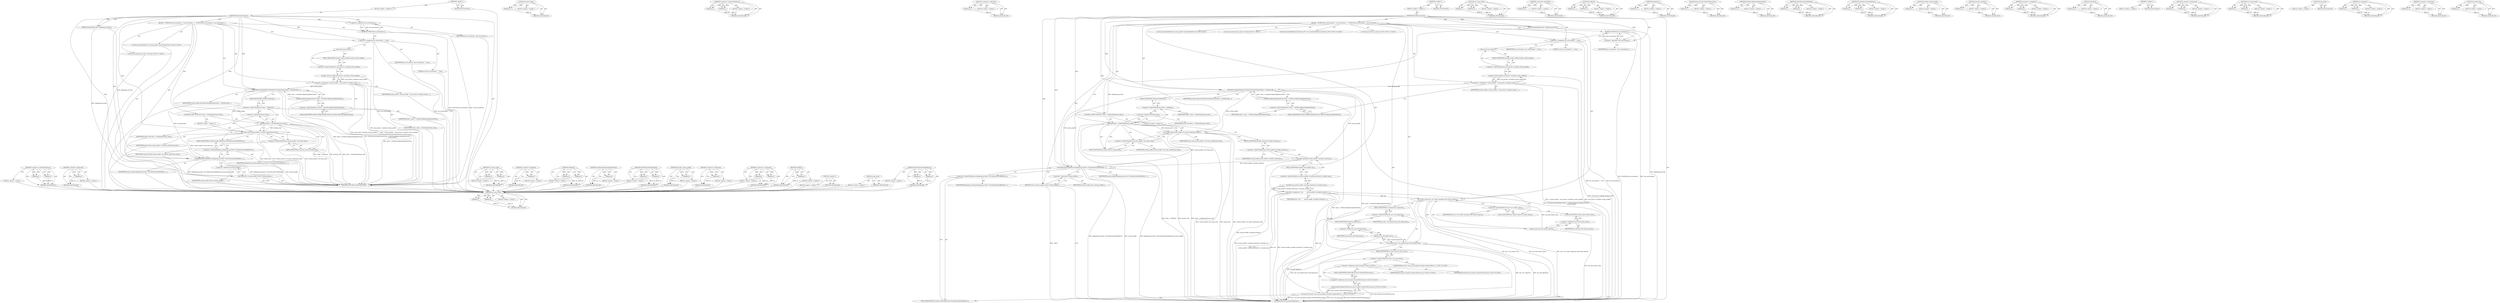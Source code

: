 digraph "ProvideSystemProfileMetrics" {
vulnerable_199 [label=<(METHOD,set_num_cores)>];
vulnerable_200 [label=<(PARAM,p1)>];
vulnerable_201 [label=<(PARAM,p2)>];
vulnerable_202 [label=<(BLOCK,&lt;empty&gt;,&lt;empty&gt;)>];
vulnerable_203 [label=<(METHOD_RETURN,ANY)>];
vulnerable_181 [label=<(METHOD,vendor_name)>];
vulnerable_182 [label=<(PARAM,p1)>];
vulnerable_183 [label=<(BLOCK,&lt;empty&gt;,&lt;empty&gt;)>];
vulnerable_184 [label=<(METHOD_RETURN,ANY)>];
vulnerable_137 [label=<(METHOD,&lt;operator&gt;.indirectFieldAccess)>];
vulnerable_138 [label=<(PARAM,p1)>];
vulnerable_139 [label=<(PARAM,p2)>];
vulnerable_140 [label=<(BLOCK,&lt;empty&gt;,&lt;empty&gt;)>];
vulnerable_141 [label=<(METHOD_RETURN,ANY)>];
vulnerable_159 [label=<(METHOD,&lt;operator&gt;.addressOf)>];
vulnerable_160 [label=<(PARAM,p1)>];
vulnerable_161 [label=<(BLOCK,&lt;empty&gt;,&lt;empty&gt;)>];
vulnerable_162 [label=<(METHOD_RETURN,ANY)>];
vulnerable_6 [label=<(METHOD,&lt;global&gt;)<SUB>1</SUB>>];
vulnerable_7 [label=<(BLOCK,&lt;empty&gt;,&lt;empty&gt;)<SUB>1</SUB>>];
vulnerable_8 [label=<(METHOD,RecordEnvironment)<SUB>1</SUB>>];
vulnerable_9 [label=<(PARAM,DelegatingProvider* delegating_provider)<SUB>2</SUB>>];
vulnerable_10 [label=<(BLOCK,{
  DCHECK(!has_environment_);
  has_environmen...,{
  DCHECK(!has_environment_);
  has_environmen...)<SUB>2</SUB>>];
vulnerable_11 [label=<(DCHECK,DCHECK(!has_environment_))<SUB>3</SUB>>];
vulnerable_12 [label=<(&lt;operator&gt;.logicalNot,!has_environment_)<SUB>3</SUB>>];
vulnerable_13 [label=<(IDENTIFIER,has_environment_,!has_environment_)<SUB>3</SUB>>];
vulnerable_14 [label=<(&lt;operator&gt;.assignment,has_environment_ = true)<SUB>4</SUB>>];
vulnerable_15 [label=<(IDENTIFIER,has_environment_,has_environment_ = true)<SUB>4</SUB>>];
vulnerable_16 [label=<(LITERAL,true,has_environment_ = true)<SUB>4</SUB>>];
vulnerable_17 [label="<(LOCAL,SystemProfileProto* system_profile: SystemProfileProto*)<SUB>6</SUB>>"];
vulnerable_18 [label=<(&lt;operator&gt;.assignment,* system_profile = uma_proto()-&gt;mutable_system_...)<SUB>6</SUB>>];
vulnerable_19 [label=<(IDENTIFIER,system_profile,* system_profile = uma_proto()-&gt;mutable_system_...)<SUB>6</SUB>>];
vulnerable_20 [label=<(mutable_system_profile,uma_proto()-&gt;mutable_system_profile())<SUB>6</SUB>>];
vulnerable_21 [label=<(&lt;operator&gt;.indirectFieldAccess,uma_proto()-&gt;mutable_system_profile)<SUB>6</SUB>>];
vulnerable_22 [label=<(uma_proto,uma_proto())<SUB>6</SUB>>];
vulnerable_23 [label=<(FIELD_IDENTIFIER,mutable_system_profile,mutable_system_profile)<SUB>6</SUB>>];
vulnerable_24 [label=<(WriteMetricsEnableDefault,WriteMetricsEnableDefault(client_-&gt;GetMetricsRe...)<SUB>8</SUB>>];
vulnerable_25 [label=<(GetMetricsReportingDefaultState,client_-&gt;GetMetricsReportingDefaultState())<SUB>8</SUB>>];
vulnerable_26 [label=<(&lt;operator&gt;.indirectFieldAccess,client_-&gt;GetMetricsReportingDefaultState)<SUB>8</SUB>>];
vulnerable_27 [label=<(IDENTIFIER,client_,client_-&gt;GetMetricsReportingDefaultState())<SUB>8</SUB>>];
vulnerable_28 [label=<(FIELD_IDENTIFIER,GetMetricsReportingDefaultState,GetMetricsReportingDefaultState)<SUB>8</SUB>>];
vulnerable_29 [label=<(IDENTIFIER,system_profile,WriteMetricsEnableDefault(client_-&gt;GetMetricsRe...)<SUB>9</SUB>>];
vulnerable_30 [label="<(LOCAL,std.string brand_code: std.string)<SUB>11</SUB>>"];
vulnerable_31 [label=<(CONTROL_STRUCTURE,IF,if (client_-&gt;GetBrand(&amp;brand_code)))<SUB>12</SUB>>];
vulnerable_32 [label=<(GetBrand,client_-&gt;GetBrand(&amp;brand_code))<SUB>12</SUB>>];
vulnerable_33 [label=<(&lt;operator&gt;.indirectFieldAccess,client_-&gt;GetBrand)<SUB>12</SUB>>];
vulnerable_34 [label=<(IDENTIFIER,client_,client_-&gt;GetBrand(&amp;brand_code))<SUB>12</SUB>>];
vulnerable_35 [label=<(FIELD_IDENTIFIER,GetBrand,GetBrand)<SUB>12</SUB>>];
vulnerable_36 [label=<(&lt;operator&gt;.addressOf,&amp;brand_code)<SUB>12</SUB>>];
vulnerable_37 [label=<(IDENTIFIER,brand_code,client_-&gt;GetBrand(&amp;brand_code))<SUB>12</SUB>>];
vulnerable_38 [label=<(BLOCK,&lt;empty&gt;,&lt;empty&gt;)<SUB>13</SUB>>];
vulnerable_39 [label=<(set_brand_code,system_profile-&gt;set_brand_code(brand_code))<SUB>13</SUB>>];
vulnerable_40 [label=<(&lt;operator&gt;.indirectFieldAccess,system_profile-&gt;set_brand_code)<SUB>13</SUB>>];
vulnerable_41 [label=<(IDENTIFIER,system_profile,system_profile-&gt;set_brand_code(brand_code))<SUB>13</SUB>>];
vulnerable_42 [label=<(FIELD_IDENTIFIER,set_brand_code,set_brand_code)<SUB>13</SUB>>];
vulnerable_43 [label=<(IDENTIFIER,brand_code,system_profile-&gt;set_brand_code(brand_code))<SUB>13</SUB>>];
vulnerable_44 [label="<(LOCAL,SystemProfileProto.Hardware.CPU* cpu: SystemProfileProto.Hardware.CPU*)<SUB>15</SUB>>"];
vulnerable_45 [label=<(&lt;operator&gt;.assignment,* cpu =
      system_profile-&gt;mutable_hardware(...)<SUB>15</SUB>>];
vulnerable_46 [label=<(IDENTIFIER,cpu,* cpu =
      system_profile-&gt;mutable_hardware(...)<SUB>15</SUB>>];
vulnerable_47 [label=<(mutable_cpu,system_profile-&gt;mutable_hardware()-&gt;mutable_cpu())<SUB>16</SUB>>];
vulnerable_48 [label=<(&lt;operator&gt;.indirectFieldAccess,system_profile-&gt;mutable_hardware()-&gt;mutable_cpu)<SUB>16</SUB>>];
vulnerable_49 [label=<(mutable_hardware,system_profile-&gt;mutable_hardware())<SUB>16</SUB>>];
vulnerable_50 [label=<(&lt;operator&gt;.indirectFieldAccess,system_profile-&gt;mutable_hardware)<SUB>16</SUB>>];
vulnerable_51 [label=<(IDENTIFIER,system_profile,system_profile-&gt;mutable_hardware())<SUB>16</SUB>>];
vulnerable_52 [label=<(FIELD_IDENTIFIER,mutable_hardware,mutable_hardware)<SUB>16</SUB>>];
vulnerable_53 [label=<(FIELD_IDENTIFIER,mutable_cpu,mutable_cpu)<SUB>16</SUB>>];
vulnerable_54 [label="<(LOCAL,base.CPU cpu_info: base.CPU)<SUB>17</SUB>>"];
vulnerable_55 [label=<(set_vendor_name,cpu-&gt;set_vendor_name(cpu_info.vendor_name()))<SUB>18</SUB>>];
vulnerable_56 [label=<(&lt;operator&gt;.indirectFieldAccess,cpu-&gt;set_vendor_name)<SUB>18</SUB>>];
vulnerable_57 [label=<(IDENTIFIER,cpu,cpu-&gt;set_vendor_name(cpu_info.vendor_name()))<SUB>18</SUB>>];
vulnerable_58 [label=<(FIELD_IDENTIFIER,set_vendor_name,set_vendor_name)<SUB>18</SUB>>];
vulnerable_59 [label=<(vendor_name,cpu_info.vendor_name())<SUB>18</SUB>>];
vulnerable_60 [label=<(&lt;operator&gt;.fieldAccess,cpu_info.vendor_name)<SUB>18</SUB>>];
vulnerable_61 [label=<(IDENTIFIER,cpu_info,cpu_info.vendor_name())<SUB>18</SUB>>];
vulnerable_62 [label=<(FIELD_IDENTIFIER,vendor_name,vendor_name)<SUB>18</SUB>>];
vulnerable_63 [label=<(set_signature,cpu-&gt;set_signature(cpu_info.signature()))<SUB>19</SUB>>];
vulnerable_64 [label=<(&lt;operator&gt;.indirectFieldAccess,cpu-&gt;set_signature)<SUB>19</SUB>>];
vulnerable_65 [label=<(IDENTIFIER,cpu,cpu-&gt;set_signature(cpu_info.signature()))<SUB>19</SUB>>];
vulnerable_66 [label=<(FIELD_IDENTIFIER,set_signature,set_signature)<SUB>19</SUB>>];
vulnerable_67 [label=<(signature,cpu_info.signature())<SUB>19</SUB>>];
vulnerable_68 [label=<(&lt;operator&gt;.fieldAccess,cpu_info.signature)<SUB>19</SUB>>];
vulnerable_69 [label=<(IDENTIFIER,cpu_info,cpu_info.signature())<SUB>19</SUB>>];
vulnerable_70 [label=<(FIELD_IDENTIFIER,signature,signature)<SUB>19</SUB>>];
vulnerable_71 [label="<(set_num_cores,cpu-&gt;set_num_cores(base::SysInfo::NumberOfProce...)<SUB>20</SUB>>"];
vulnerable_72 [label=<(&lt;operator&gt;.indirectFieldAccess,cpu-&gt;set_num_cores)<SUB>20</SUB>>];
vulnerable_73 [label="<(IDENTIFIER,cpu,cpu-&gt;set_num_cores(base::SysInfo::NumberOfProce...)<SUB>20</SUB>>"];
vulnerable_74 [label=<(FIELD_IDENTIFIER,set_num_cores,set_num_cores)<SUB>20</SUB>>];
vulnerable_75 [label="<(base.SysInfo.NumberOfProcessors,base::SysInfo::NumberOfProcessors())<SUB>20</SUB>>"];
vulnerable_76 [label="<(&lt;operator&gt;.fieldAccess,base::SysInfo::NumberOfProcessors)<SUB>20</SUB>>"];
vulnerable_77 [label="<(&lt;operator&gt;.fieldAccess,base::SysInfo)<SUB>20</SUB>>"];
vulnerable_78 [label="<(IDENTIFIER,base,base::SysInfo::NumberOfProcessors())<SUB>20</SUB>>"];
vulnerable_79 [label="<(IDENTIFIER,SysInfo,base::SysInfo::NumberOfProcessors())<SUB>20</SUB>>"];
vulnerable_80 [label=<(FIELD_IDENTIFIER,NumberOfProcessors,NumberOfProcessors)<SUB>20</SUB>>];
vulnerable_81 [label=<(ProvideSystemProfileMetrics,delegating_provider-&gt;ProvideSystemProfileMetric...)<SUB>21</SUB>>];
vulnerable_82 [label=<(&lt;operator&gt;.indirectFieldAccess,delegating_provider-&gt;ProvideSystemProfileMetrics)<SUB>21</SUB>>];
vulnerable_83 [label=<(IDENTIFIER,delegating_provider,delegating_provider-&gt;ProvideSystemProfileMetric...)<SUB>21</SUB>>];
vulnerable_84 [label=<(FIELD_IDENTIFIER,ProvideSystemProfileMetrics,ProvideSystemProfileMetrics)<SUB>21</SUB>>];
vulnerable_85 [label=<(IDENTIFIER,system_profile,delegating_provider-&gt;ProvideSystemProfileMetric...)<SUB>21</SUB>>];
vulnerable_86 [label=<(RETURN,return *system_profile;,return *system_profile;)<SUB>23</SUB>>];
vulnerable_87 [label=<(&lt;operator&gt;.indirection,*system_profile)<SUB>23</SUB>>];
vulnerable_88 [label=<(IDENTIFIER,system_profile,return *system_profile;)<SUB>23</SUB>>];
vulnerable_89 [label=<(METHOD_RETURN,SystemProfileProto)<SUB>1</SUB>>];
vulnerable_91 [label=<(METHOD_RETURN,ANY)<SUB>1</SUB>>];
vulnerable_163 [label=<(METHOD,set_brand_code)>];
vulnerable_164 [label=<(PARAM,p1)>];
vulnerable_165 [label=<(PARAM,p2)>];
vulnerable_166 [label=<(BLOCK,&lt;empty&gt;,&lt;empty&gt;)>];
vulnerable_167 [label=<(METHOD_RETURN,ANY)>];
vulnerable_124 [label=<(METHOD,&lt;operator&gt;.logicalNot)>];
vulnerable_125 [label=<(PARAM,p1)>];
vulnerable_126 [label=<(BLOCK,&lt;empty&gt;,&lt;empty&gt;)>];
vulnerable_127 [label=<(METHOD_RETURN,ANY)>];
vulnerable_154 [label=<(METHOD,GetBrand)>];
vulnerable_155 [label=<(PARAM,p1)>];
vulnerable_156 [label=<(PARAM,p2)>];
vulnerable_157 [label=<(BLOCK,&lt;empty&gt;,&lt;empty&gt;)>];
vulnerable_158 [label=<(METHOD_RETURN,ANY)>];
vulnerable_195 [label=<(METHOD,signature)>];
vulnerable_196 [label=<(PARAM,p1)>];
vulnerable_197 [label=<(BLOCK,&lt;empty&gt;,&lt;empty&gt;)>];
vulnerable_198 [label=<(METHOD_RETURN,ANY)>];
vulnerable_204 [label=<(METHOD,base.SysInfo.NumberOfProcessors)>];
vulnerable_205 [label=<(PARAM,p1)>];
vulnerable_206 [label=<(BLOCK,&lt;empty&gt;,&lt;empty&gt;)>];
vulnerable_207 [label=<(METHOD_RETURN,ANY)>];
vulnerable_150 [label=<(METHOD,GetMetricsReportingDefaultState)>];
vulnerable_151 [label=<(PARAM,p1)>];
vulnerable_152 [label=<(BLOCK,&lt;empty&gt;,&lt;empty&gt;)>];
vulnerable_153 [label=<(METHOD_RETURN,ANY)>];
vulnerable_145 [label=<(METHOD,WriteMetricsEnableDefault)>];
vulnerable_146 [label=<(PARAM,p1)>];
vulnerable_147 [label=<(PARAM,p2)>];
vulnerable_148 [label=<(BLOCK,&lt;empty&gt;,&lt;empty&gt;)>];
vulnerable_149 [label=<(METHOD_RETURN,ANY)>];
vulnerable_208 [label=<(METHOD,ProvideSystemProfileMetrics)>];
vulnerable_209 [label=<(PARAM,p1)>];
vulnerable_210 [label=<(PARAM,p2)>];
vulnerable_211 [label=<(BLOCK,&lt;empty&gt;,&lt;empty&gt;)>];
vulnerable_212 [label=<(METHOD_RETURN,ANY)>];
vulnerable_133 [label=<(METHOD,mutable_system_profile)>];
vulnerable_134 [label=<(PARAM,p1)>];
vulnerable_135 [label=<(BLOCK,&lt;empty&gt;,&lt;empty&gt;)>];
vulnerable_136 [label=<(METHOD_RETURN,ANY)>];
vulnerable_172 [label=<(METHOD,mutable_hardware)>];
vulnerable_173 [label=<(PARAM,p1)>];
vulnerable_174 [label=<(BLOCK,&lt;empty&gt;,&lt;empty&gt;)>];
vulnerable_175 [label=<(METHOD_RETURN,ANY)>];
vulnerable_128 [label=<(METHOD,&lt;operator&gt;.assignment)>];
vulnerable_129 [label=<(PARAM,p1)>];
vulnerable_130 [label=<(PARAM,p2)>];
vulnerable_131 [label=<(BLOCK,&lt;empty&gt;,&lt;empty&gt;)>];
vulnerable_132 [label=<(METHOD_RETURN,ANY)>];
vulnerable_120 [label=<(METHOD,DCHECK)>];
vulnerable_121 [label=<(PARAM,p1)>];
vulnerable_122 [label=<(BLOCK,&lt;empty&gt;,&lt;empty&gt;)>];
vulnerable_123 [label=<(METHOD_RETURN,ANY)>];
vulnerable_114 [label=<(METHOD,&lt;global&gt;)<SUB>1</SUB>>];
vulnerable_115 [label=<(BLOCK,&lt;empty&gt;,&lt;empty&gt;)>];
vulnerable_116 [label=<(METHOD_RETURN,ANY)>];
vulnerable_185 [label=<(METHOD,&lt;operator&gt;.fieldAccess)>];
vulnerable_186 [label=<(PARAM,p1)>];
vulnerable_187 [label=<(PARAM,p2)>];
vulnerable_188 [label=<(BLOCK,&lt;empty&gt;,&lt;empty&gt;)>];
vulnerable_189 [label=<(METHOD_RETURN,ANY)>];
vulnerable_176 [label=<(METHOD,set_vendor_name)>];
vulnerable_177 [label=<(PARAM,p1)>];
vulnerable_178 [label=<(PARAM,p2)>];
vulnerable_179 [label=<(BLOCK,&lt;empty&gt;,&lt;empty&gt;)>];
vulnerable_180 [label=<(METHOD_RETURN,ANY)>];
vulnerable_142 [label=<(METHOD,uma_proto)>];
vulnerable_143 [label=<(BLOCK,&lt;empty&gt;,&lt;empty&gt;)>];
vulnerable_144 [label=<(METHOD_RETURN,ANY)>];
vulnerable_190 [label=<(METHOD,set_signature)>];
vulnerable_191 [label=<(PARAM,p1)>];
vulnerable_192 [label=<(PARAM,p2)>];
vulnerable_193 [label=<(BLOCK,&lt;empty&gt;,&lt;empty&gt;)>];
vulnerable_194 [label=<(METHOD_RETURN,ANY)>];
vulnerable_213 [label=<(METHOD,&lt;operator&gt;.indirection)>];
vulnerable_214 [label=<(PARAM,p1)>];
vulnerable_215 [label=<(BLOCK,&lt;empty&gt;,&lt;empty&gt;)>];
vulnerable_216 [label=<(METHOD_RETURN,ANY)>];
vulnerable_168 [label=<(METHOD,mutable_cpu)>];
vulnerable_169 [label=<(PARAM,p1)>];
vulnerable_170 [label=<(BLOCK,&lt;empty&gt;,&lt;empty&gt;)>];
vulnerable_171 [label=<(METHOD_RETURN,ANY)>];
fixed_94 [label=<(METHOD,&lt;operator&gt;.indirectFieldAccess)>];
fixed_95 [label=<(PARAM,p1)>];
fixed_96 [label=<(PARAM,p2)>];
fixed_97 [label=<(BLOCK,&lt;empty&gt;,&lt;empty&gt;)>];
fixed_98 [label=<(METHOD_RETURN,ANY)>];
fixed_116 [label=<(METHOD,&lt;operator&gt;.addressOf)>];
fixed_117 [label=<(PARAM,p1)>];
fixed_118 [label=<(BLOCK,&lt;empty&gt;,&lt;empty&gt;)>];
fixed_119 [label=<(METHOD_RETURN,ANY)>];
fixed_6 [label=<(METHOD,&lt;global&gt;)<SUB>1</SUB>>];
fixed_7 [label=<(BLOCK,&lt;empty&gt;,&lt;empty&gt;)<SUB>1</SUB>>];
fixed_8 [label=<(METHOD,RecordEnvironment)<SUB>1</SUB>>];
fixed_9 [label=<(PARAM,DelegatingProvider* delegating_provider)<SUB>2</SUB>>];
fixed_10 [label=<(BLOCK,{
  DCHECK(!has_environment_);
  has_environmen...,{
  DCHECK(!has_environment_);
  has_environmen...)<SUB>2</SUB>>];
fixed_11 [label=<(DCHECK,DCHECK(!has_environment_))<SUB>3</SUB>>];
fixed_12 [label=<(&lt;operator&gt;.logicalNot,!has_environment_)<SUB>3</SUB>>];
fixed_13 [label=<(IDENTIFIER,has_environment_,!has_environment_)<SUB>3</SUB>>];
fixed_14 [label=<(&lt;operator&gt;.assignment,has_environment_ = true)<SUB>4</SUB>>];
fixed_15 [label=<(IDENTIFIER,has_environment_,has_environment_ = true)<SUB>4</SUB>>];
fixed_16 [label=<(LITERAL,true,has_environment_ = true)<SUB>4</SUB>>];
fixed_17 [label="<(LOCAL,SystemProfileProto* system_profile: SystemProfileProto*)<SUB>6</SUB>>"];
fixed_18 [label=<(&lt;operator&gt;.assignment,* system_profile = uma_proto()-&gt;mutable_system_...)<SUB>6</SUB>>];
fixed_19 [label=<(IDENTIFIER,system_profile,* system_profile = uma_proto()-&gt;mutable_system_...)<SUB>6</SUB>>];
fixed_20 [label=<(mutable_system_profile,uma_proto()-&gt;mutable_system_profile())<SUB>6</SUB>>];
fixed_21 [label=<(&lt;operator&gt;.indirectFieldAccess,uma_proto()-&gt;mutable_system_profile)<SUB>6</SUB>>];
fixed_22 [label=<(uma_proto,uma_proto())<SUB>6</SUB>>];
fixed_23 [label=<(FIELD_IDENTIFIER,mutable_system_profile,mutable_system_profile)<SUB>6</SUB>>];
fixed_24 [label=<(WriteMetricsEnableDefault,WriteMetricsEnableDefault(client_-&gt;GetMetricsRe...)<SUB>8</SUB>>];
fixed_25 [label=<(GetMetricsReportingDefaultState,client_-&gt;GetMetricsReportingDefaultState())<SUB>8</SUB>>];
fixed_26 [label=<(&lt;operator&gt;.indirectFieldAccess,client_-&gt;GetMetricsReportingDefaultState)<SUB>8</SUB>>];
fixed_27 [label=<(IDENTIFIER,client_,client_-&gt;GetMetricsReportingDefaultState())<SUB>8</SUB>>];
fixed_28 [label=<(FIELD_IDENTIFIER,GetMetricsReportingDefaultState,GetMetricsReportingDefaultState)<SUB>8</SUB>>];
fixed_29 [label=<(IDENTIFIER,system_profile,WriteMetricsEnableDefault(client_-&gt;GetMetricsRe...)<SUB>9</SUB>>];
fixed_30 [label="<(LOCAL,std.string brand_code: std.string)<SUB>11</SUB>>"];
fixed_31 [label=<(CONTROL_STRUCTURE,IF,if (client_-&gt;GetBrand(&amp;brand_code)))<SUB>12</SUB>>];
fixed_32 [label=<(GetBrand,client_-&gt;GetBrand(&amp;brand_code))<SUB>12</SUB>>];
fixed_33 [label=<(&lt;operator&gt;.indirectFieldAccess,client_-&gt;GetBrand)<SUB>12</SUB>>];
fixed_34 [label=<(IDENTIFIER,client_,client_-&gt;GetBrand(&amp;brand_code))<SUB>12</SUB>>];
fixed_35 [label=<(FIELD_IDENTIFIER,GetBrand,GetBrand)<SUB>12</SUB>>];
fixed_36 [label=<(&lt;operator&gt;.addressOf,&amp;brand_code)<SUB>12</SUB>>];
fixed_37 [label=<(IDENTIFIER,brand_code,client_-&gt;GetBrand(&amp;brand_code))<SUB>12</SUB>>];
fixed_38 [label=<(BLOCK,&lt;empty&gt;,&lt;empty&gt;)<SUB>13</SUB>>];
fixed_39 [label=<(set_brand_code,system_profile-&gt;set_brand_code(brand_code))<SUB>13</SUB>>];
fixed_40 [label=<(&lt;operator&gt;.indirectFieldAccess,system_profile-&gt;set_brand_code)<SUB>13</SUB>>];
fixed_41 [label=<(IDENTIFIER,system_profile,system_profile-&gt;set_brand_code(brand_code))<SUB>13</SUB>>];
fixed_42 [label=<(FIELD_IDENTIFIER,set_brand_code,set_brand_code)<SUB>13</SUB>>];
fixed_43 [label=<(IDENTIFIER,brand_code,system_profile-&gt;set_brand_code(brand_code))<SUB>13</SUB>>];
fixed_44 [label=<(ProvideSystemProfileMetrics,delegating_provider-&gt;ProvideSystemProfileMetric...)<SUB>15</SUB>>];
fixed_45 [label=<(&lt;operator&gt;.indirectFieldAccess,delegating_provider-&gt;ProvideSystemProfileMetrics)<SUB>15</SUB>>];
fixed_46 [label=<(IDENTIFIER,delegating_provider,delegating_provider-&gt;ProvideSystemProfileMetric...)<SUB>15</SUB>>];
fixed_47 [label=<(FIELD_IDENTIFIER,ProvideSystemProfileMetrics,ProvideSystemProfileMetrics)<SUB>15</SUB>>];
fixed_48 [label=<(IDENTIFIER,system_profile,delegating_provider-&gt;ProvideSystemProfileMetric...)<SUB>15</SUB>>];
fixed_49 [label=<(RETURN,return *system_profile;,return *system_profile;)<SUB>17</SUB>>];
fixed_50 [label=<(&lt;operator&gt;.indirection,*system_profile)<SUB>17</SUB>>];
fixed_51 [label=<(IDENTIFIER,system_profile,return *system_profile;)<SUB>17</SUB>>];
fixed_52 [label=<(METHOD_RETURN,SystemProfileProto)<SUB>1</SUB>>];
fixed_54 [label=<(METHOD_RETURN,ANY)<SUB>1</SUB>>];
fixed_120 [label=<(METHOD,set_brand_code)>];
fixed_121 [label=<(PARAM,p1)>];
fixed_122 [label=<(PARAM,p2)>];
fixed_123 [label=<(BLOCK,&lt;empty&gt;,&lt;empty&gt;)>];
fixed_124 [label=<(METHOD_RETURN,ANY)>];
fixed_81 [label=<(METHOD,&lt;operator&gt;.logicalNot)>];
fixed_82 [label=<(PARAM,p1)>];
fixed_83 [label=<(BLOCK,&lt;empty&gt;,&lt;empty&gt;)>];
fixed_84 [label=<(METHOD_RETURN,ANY)>];
fixed_111 [label=<(METHOD,GetBrand)>];
fixed_112 [label=<(PARAM,p1)>];
fixed_113 [label=<(PARAM,p2)>];
fixed_114 [label=<(BLOCK,&lt;empty&gt;,&lt;empty&gt;)>];
fixed_115 [label=<(METHOD_RETURN,ANY)>];
fixed_107 [label=<(METHOD,GetMetricsReportingDefaultState)>];
fixed_108 [label=<(PARAM,p1)>];
fixed_109 [label=<(BLOCK,&lt;empty&gt;,&lt;empty&gt;)>];
fixed_110 [label=<(METHOD_RETURN,ANY)>];
fixed_102 [label=<(METHOD,WriteMetricsEnableDefault)>];
fixed_103 [label=<(PARAM,p1)>];
fixed_104 [label=<(PARAM,p2)>];
fixed_105 [label=<(BLOCK,&lt;empty&gt;,&lt;empty&gt;)>];
fixed_106 [label=<(METHOD_RETURN,ANY)>];
fixed_90 [label=<(METHOD,mutable_system_profile)>];
fixed_91 [label=<(PARAM,p1)>];
fixed_92 [label=<(BLOCK,&lt;empty&gt;,&lt;empty&gt;)>];
fixed_93 [label=<(METHOD_RETURN,ANY)>];
fixed_130 [label=<(METHOD,&lt;operator&gt;.indirection)>];
fixed_131 [label=<(PARAM,p1)>];
fixed_132 [label=<(BLOCK,&lt;empty&gt;,&lt;empty&gt;)>];
fixed_133 [label=<(METHOD_RETURN,ANY)>];
fixed_85 [label=<(METHOD,&lt;operator&gt;.assignment)>];
fixed_86 [label=<(PARAM,p1)>];
fixed_87 [label=<(PARAM,p2)>];
fixed_88 [label=<(BLOCK,&lt;empty&gt;,&lt;empty&gt;)>];
fixed_89 [label=<(METHOD_RETURN,ANY)>];
fixed_77 [label=<(METHOD,DCHECK)>];
fixed_78 [label=<(PARAM,p1)>];
fixed_79 [label=<(BLOCK,&lt;empty&gt;,&lt;empty&gt;)>];
fixed_80 [label=<(METHOD_RETURN,ANY)>];
fixed_71 [label=<(METHOD,&lt;global&gt;)<SUB>1</SUB>>];
fixed_72 [label=<(BLOCK,&lt;empty&gt;,&lt;empty&gt;)>];
fixed_73 [label=<(METHOD_RETURN,ANY)>];
fixed_99 [label=<(METHOD,uma_proto)>];
fixed_100 [label=<(BLOCK,&lt;empty&gt;,&lt;empty&gt;)>];
fixed_101 [label=<(METHOD_RETURN,ANY)>];
fixed_125 [label=<(METHOD,ProvideSystemProfileMetrics)>];
fixed_126 [label=<(PARAM,p1)>];
fixed_127 [label=<(PARAM,p2)>];
fixed_128 [label=<(BLOCK,&lt;empty&gt;,&lt;empty&gt;)>];
fixed_129 [label=<(METHOD_RETURN,ANY)>];
vulnerable_199 -> vulnerable_200  [key=0, label="AST: "];
vulnerable_199 -> vulnerable_200  [key=1, label="DDG: "];
vulnerable_199 -> vulnerable_202  [key=0, label="AST: "];
vulnerable_199 -> vulnerable_201  [key=0, label="AST: "];
vulnerable_199 -> vulnerable_201  [key=1, label="DDG: "];
vulnerable_199 -> vulnerable_203  [key=0, label="AST: "];
vulnerable_199 -> vulnerable_203  [key=1, label="CFG: "];
vulnerable_200 -> vulnerable_203  [key=0, label="DDG: p1"];
vulnerable_201 -> vulnerable_203  [key=0, label="DDG: p2"];
vulnerable_181 -> vulnerable_182  [key=0, label="AST: "];
vulnerable_181 -> vulnerable_182  [key=1, label="DDG: "];
vulnerable_181 -> vulnerable_183  [key=0, label="AST: "];
vulnerable_181 -> vulnerable_184  [key=0, label="AST: "];
vulnerable_181 -> vulnerable_184  [key=1, label="CFG: "];
vulnerable_182 -> vulnerable_184  [key=0, label="DDG: p1"];
vulnerable_137 -> vulnerable_138  [key=0, label="AST: "];
vulnerable_137 -> vulnerable_138  [key=1, label="DDG: "];
vulnerable_137 -> vulnerable_140  [key=0, label="AST: "];
vulnerable_137 -> vulnerable_139  [key=0, label="AST: "];
vulnerable_137 -> vulnerable_139  [key=1, label="DDG: "];
vulnerable_137 -> vulnerable_141  [key=0, label="AST: "];
vulnerable_137 -> vulnerable_141  [key=1, label="CFG: "];
vulnerable_138 -> vulnerable_141  [key=0, label="DDG: p1"];
vulnerable_139 -> vulnerable_141  [key=0, label="DDG: p2"];
vulnerable_159 -> vulnerable_160  [key=0, label="AST: "];
vulnerable_159 -> vulnerable_160  [key=1, label="DDG: "];
vulnerable_159 -> vulnerable_161  [key=0, label="AST: "];
vulnerable_159 -> vulnerable_162  [key=0, label="AST: "];
vulnerable_159 -> vulnerable_162  [key=1, label="CFG: "];
vulnerable_160 -> vulnerable_162  [key=0, label="DDG: p1"];
vulnerable_6 -> vulnerable_7  [key=0, label="AST: "];
vulnerable_6 -> vulnerable_91  [key=0, label="AST: "];
vulnerable_6 -> vulnerable_91  [key=1, label="CFG: "];
vulnerable_7 -> vulnerable_8  [key=0, label="AST: "];
vulnerable_8 -> vulnerable_9  [key=0, label="AST: "];
vulnerable_8 -> vulnerable_9  [key=1, label="DDG: "];
vulnerable_8 -> vulnerable_10  [key=0, label="AST: "];
vulnerable_8 -> vulnerable_89  [key=0, label="AST: "];
vulnerable_8 -> vulnerable_12  [key=0, label="CFG: "];
vulnerable_8 -> vulnerable_12  [key=1, label="DDG: "];
vulnerable_8 -> vulnerable_14  [key=0, label="DDG: "];
vulnerable_8 -> vulnerable_86  [key=0, label="DDG: "];
vulnerable_8 -> vulnerable_24  [key=0, label="DDG: "];
vulnerable_8 -> vulnerable_81  [key=0, label="DDG: "];
vulnerable_8 -> vulnerable_32  [key=0, label="DDG: "];
vulnerable_8 -> vulnerable_39  [key=0, label="DDG: "];
vulnerable_9 -> vulnerable_89  [key=0, label="DDG: delegating_provider"];
vulnerable_9 -> vulnerable_81  [key=0, label="DDG: delegating_provider"];
vulnerable_10 -> vulnerable_11  [key=0, label="AST: "];
vulnerable_10 -> vulnerable_14  [key=0, label="AST: "];
vulnerable_10 -> vulnerable_17  [key=0, label="AST: "];
vulnerable_10 -> vulnerable_18  [key=0, label="AST: "];
vulnerable_10 -> vulnerable_24  [key=0, label="AST: "];
vulnerable_10 -> vulnerable_30  [key=0, label="AST: "];
vulnerable_10 -> vulnerable_31  [key=0, label="AST: "];
vulnerable_10 -> vulnerable_44  [key=0, label="AST: "];
vulnerable_10 -> vulnerable_45  [key=0, label="AST: "];
vulnerable_10 -> vulnerable_54  [key=0, label="AST: "];
vulnerable_10 -> vulnerable_55  [key=0, label="AST: "];
vulnerable_10 -> vulnerable_63  [key=0, label="AST: "];
vulnerable_10 -> vulnerable_71  [key=0, label="AST: "];
vulnerable_10 -> vulnerable_81  [key=0, label="AST: "];
vulnerable_10 -> vulnerable_86  [key=0, label="AST: "];
vulnerable_11 -> vulnerable_12  [key=0, label="AST: "];
vulnerable_11 -> vulnerable_14  [key=0, label="CFG: "];
vulnerable_11 -> vulnerable_89  [key=0, label="DDG: !has_environment_"];
vulnerable_11 -> vulnerable_89  [key=1, label="DDG: DCHECK(!has_environment_)"];
vulnerable_12 -> vulnerable_13  [key=0, label="AST: "];
vulnerable_12 -> vulnerable_11  [key=0, label="CFG: "];
vulnerable_12 -> vulnerable_11  [key=1, label="DDG: has_environment_"];
vulnerable_14 -> vulnerable_15  [key=0, label="AST: "];
vulnerable_14 -> vulnerable_16  [key=0, label="AST: "];
vulnerable_14 -> vulnerable_22  [key=0, label="CFG: "];
vulnerable_14 -> vulnerable_89  [key=0, label="DDG: has_environment_"];
vulnerable_14 -> vulnerable_89  [key=1, label="DDG: has_environment_ = true"];
vulnerable_18 -> vulnerable_19  [key=0, label="AST: "];
vulnerable_18 -> vulnerable_20  [key=0, label="AST: "];
vulnerable_18 -> vulnerable_28  [key=0, label="CFG: "];
vulnerable_18 -> vulnerable_89  [key=0, label="DDG: uma_proto()-&gt;mutable_system_profile()"];
vulnerable_18 -> vulnerable_89  [key=1, label="DDG: * system_profile = uma_proto()-&gt;mutable_system_profile()"];
vulnerable_18 -> vulnerable_24  [key=0, label="DDG: system_profile"];
vulnerable_20 -> vulnerable_21  [key=0, label="AST: "];
vulnerable_20 -> vulnerable_18  [key=0, label="CFG: "];
vulnerable_20 -> vulnerable_18  [key=1, label="DDG: uma_proto()-&gt;mutable_system_profile"];
vulnerable_20 -> vulnerable_89  [key=0, label="DDG: uma_proto()-&gt;mutable_system_profile"];
vulnerable_21 -> vulnerable_22  [key=0, label="AST: "];
vulnerable_21 -> vulnerable_23  [key=0, label="AST: "];
vulnerable_21 -> vulnerable_20  [key=0, label="CFG: "];
vulnerable_22 -> vulnerable_23  [key=0, label="CFG: "];
vulnerable_23 -> vulnerable_21  [key=0, label="CFG: "];
vulnerable_24 -> vulnerable_25  [key=0, label="AST: "];
vulnerable_24 -> vulnerable_29  [key=0, label="AST: "];
vulnerable_24 -> vulnerable_35  [key=0, label="CFG: "];
vulnerable_24 -> vulnerable_89  [key=0, label="DDG: client_-&gt;GetMetricsReportingDefaultState()"];
vulnerable_24 -> vulnerable_89  [key=1, label="DDG: WriteMetricsEnableDefault(client_-&gt;GetMetricsReportingDefaultState(),
                            system_profile)"];
vulnerable_24 -> vulnerable_81  [key=0, label="DDG: system_profile"];
vulnerable_24 -> vulnerable_39  [key=0, label="DDG: system_profile"];
vulnerable_24 -> vulnerable_49  [key=0, label="DDG: system_profile"];
vulnerable_25 -> vulnerable_26  [key=0, label="AST: "];
vulnerable_25 -> vulnerable_24  [key=0, label="CFG: "];
vulnerable_25 -> vulnerable_24  [key=1, label="DDG: client_-&gt;GetMetricsReportingDefaultState"];
vulnerable_25 -> vulnerable_89  [key=0, label="DDG: client_-&gt;GetMetricsReportingDefaultState"];
vulnerable_26 -> vulnerable_27  [key=0, label="AST: "];
vulnerable_26 -> vulnerable_28  [key=0, label="AST: "];
vulnerable_26 -> vulnerable_25  [key=0, label="CFG: "];
vulnerable_28 -> vulnerable_26  [key=0, label="CFG: "];
vulnerable_31 -> vulnerable_32  [key=0, label="AST: "];
vulnerable_31 -> vulnerable_38  [key=0, label="AST: "];
vulnerable_32 -> vulnerable_33  [key=0, label="AST: "];
vulnerable_32 -> vulnerable_36  [key=0, label="AST: "];
vulnerable_32 -> vulnerable_42  [key=0, label="CFG: "];
vulnerable_32 -> vulnerable_42  [key=1, label="CDG: "];
vulnerable_32 -> vulnerable_52  [key=0, label="CFG: "];
vulnerable_32 -> vulnerable_89  [key=0, label="DDG: client_-&gt;GetBrand"];
vulnerable_32 -> vulnerable_89  [key=1, label="DDG: &amp;brand_code"];
vulnerable_32 -> vulnerable_89  [key=2, label="DDG: client_-&gt;GetBrand(&amp;brand_code)"];
vulnerable_32 -> vulnerable_39  [key=0, label="DDG: &amp;brand_code"];
vulnerable_32 -> vulnerable_39  [key=1, label="CDG: "];
vulnerable_32 -> vulnerable_40  [key=0, label="CDG: "];
vulnerable_33 -> vulnerable_34  [key=0, label="AST: "];
vulnerable_33 -> vulnerable_35  [key=0, label="AST: "];
vulnerable_33 -> vulnerable_36  [key=0, label="CFG: "];
vulnerable_35 -> vulnerable_33  [key=0, label="CFG: "];
vulnerable_36 -> vulnerable_37  [key=0, label="AST: "];
vulnerable_36 -> vulnerable_32  [key=0, label="CFG: "];
vulnerable_38 -> vulnerable_39  [key=0, label="AST: "];
vulnerable_39 -> vulnerable_40  [key=0, label="AST: "];
vulnerable_39 -> vulnerable_43  [key=0, label="AST: "];
vulnerable_39 -> vulnerable_52  [key=0, label="CFG: "];
vulnerable_39 -> vulnerable_89  [key=0, label="DDG: system_profile-&gt;set_brand_code"];
vulnerable_39 -> vulnerable_89  [key=1, label="DDG: brand_code"];
vulnerable_39 -> vulnerable_89  [key=2, label="DDG: system_profile-&gt;set_brand_code(brand_code)"];
vulnerable_39 -> vulnerable_81  [key=0, label="DDG: system_profile-&gt;set_brand_code"];
vulnerable_40 -> vulnerable_41  [key=0, label="AST: "];
vulnerable_40 -> vulnerable_42  [key=0, label="AST: "];
vulnerable_40 -> vulnerable_39  [key=0, label="CFG: "];
vulnerable_42 -> vulnerable_40  [key=0, label="CFG: "];
vulnerable_45 -> vulnerable_46  [key=0, label="AST: "];
vulnerable_45 -> vulnerable_47  [key=0, label="AST: "];
vulnerable_45 -> vulnerable_58  [key=0, label="CFG: "];
vulnerable_45 -> vulnerable_89  [key=0, label="DDG: cpu"];
vulnerable_45 -> vulnerable_89  [key=1, label="DDG: system_profile-&gt;mutable_hardware()-&gt;mutable_cpu()"];
vulnerable_45 -> vulnerable_89  [key=2, label="DDG: * cpu =
      system_profile-&gt;mutable_hardware()-&gt;mutable_cpu()"];
vulnerable_45 -> vulnerable_55  [key=0, label="DDG: cpu"];
vulnerable_45 -> vulnerable_63  [key=0, label="DDG: cpu"];
vulnerable_45 -> vulnerable_71  [key=0, label="DDG: cpu"];
vulnerable_47 -> vulnerable_48  [key=0, label="AST: "];
vulnerable_47 -> vulnerable_45  [key=0, label="CFG: "];
vulnerable_47 -> vulnerable_45  [key=1, label="DDG: system_profile-&gt;mutable_hardware()-&gt;mutable_cpu"];
vulnerable_47 -> vulnerable_89  [key=0, label="DDG: system_profile-&gt;mutable_hardware()-&gt;mutable_cpu"];
vulnerable_48 -> vulnerable_49  [key=0, label="AST: "];
vulnerable_48 -> vulnerable_53  [key=0, label="AST: "];
vulnerable_48 -> vulnerable_47  [key=0, label="CFG: "];
vulnerable_49 -> vulnerable_50  [key=0, label="AST: "];
vulnerable_49 -> vulnerable_53  [key=0, label="CFG: "];
vulnerable_49 -> vulnerable_89  [key=0, label="DDG: system_profile-&gt;mutable_hardware"];
vulnerable_49 -> vulnerable_81  [key=0, label="DDG: system_profile-&gt;mutable_hardware"];
vulnerable_50 -> vulnerable_51  [key=0, label="AST: "];
vulnerable_50 -> vulnerable_52  [key=0, label="AST: "];
vulnerable_50 -> vulnerable_49  [key=0, label="CFG: "];
vulnerable_52 -> vulnerable_50  [key=0, label="CFG: "];
vulnerable_53 -> vulnerable_48  [key=0, label="CFG: "];
vulnerable_55 -> vulnerable_56  [key=0, label="AST: "];
vulnerable_55 -> vulnerable_59  [key=0, label="AST: "];
vulnerable_55 -> vulnerable_66  [key=0, label="CFG: "];
vulnerable_55 -> vulnerable_89  [key=0, label="DDG: cpu-&gt;set_vendor_name"];
vulnerable_55 -> vulnerable_89  [key=1, label="DDG: cpu_info.vendor_name()"];
vulnerable_55 -> vulnerable_89  [key=2, label="DDG: cpu-&gt;set_vendor_name(cpu_info.vendor_name())"];
vulnerable_56 -> vulnerable_57  [key=0, label="AST: "];
vulnerable_56 -> vulnerable_58  [key=0, label="AST: "];
vulnerable_56 -> vulnerable_62  [key=0, label="CFG: "];
vulnerable_58 -> vulnerable_56  [key=0, label="CFG: "];
vulnerable_59 -> vulnerable_60  [key=0, label="AST: "];
vulnerable_59 -> vulnerable_55  [key=0, label="CFG: "];
vulnerable_59 -> vulnerable_55  [key=1, label="DDG: cpu_info.vendor_name"];
vulnerable_59 -> vulnerable_89  [key=0, label="DDG: cpu_info.vendor_name"];
vulnerable_60 -> vulnerable_61  [key=0, label="AST: "];
vulnerable_60 -> vulnerable_62  [key=0, label="AST: "];
vulnerable_60 -> vulnerable_59  [key=0, label="CFG: "];
vulnerable_62 -> vulnerable_60  [key=0, label="CFG: "];
vulnerable_63 -> vulnerable_64  [key=0, label="AST: "];
vulnerable_63 -> vulnerable_67  [key=0, label="AST: "];
vulnerable_63 -> vulnerable_74  [key=0, label="CFG: "];
vulnerable_63 -> vulnerable_89  [key=0, label="DDG: cpu-&gt;set_signature"];
vulnerable_63 -> vulnerable_89  [key=1, label="DDG: cpu_info.signature()"];
vulnerable_63 -> vulnerable_89  [key=2, label="DDG: cpu-&gt;set_signature(cpu_info.signature())"];
vulnerable_64 -> vulnerable_65  [key=0, label="AST: "];
vulnerable_64 -> vulnerable_66  [key=0, label="AST: "];
vulnerable_64 -> vulnerable_70  [key=0, label="CFG: "];
vulnerable_66 -> vulnerable_64  [key=0, label="CFG: "];
vulnerable_67 -> vulnerable_68  [key=0, label="AST: "];
vulnerable_67 -> vulnerable_63  [key=0, label="CFG: "];
vulnerable_67 -> vulnerable_63  [key=1, label="DDG: cpu_info.signature"];
vulnerable_67 -> vulnerable_89  [key=0, label="DDG: cpu_info.signature"];
vulnerable_68 -> vulnerable_69  [key=0, label="AST: "];
vulnerable_68 -> vulnerable_70  [key=0, label="AST: "];
vulnerable_68 -> vulnerable_67  [key=0, label="CFG: "];
vulnerable_70 -> vulnerable_68  [key=0, label="CFG: "];
vulnerable_71 -> vulnerable_72  [key=0, label="AST: "];
vulnerable_71 -> vulnerable_75  [key=0, label="AST: "];
vulnerable_71 -> vulnerable_84  [key=0, label="CFG: "];
vulnerable_71 -> vulnerable_89  [key=0, label="DDG: cpu-&gt;set_num_cores"];
vulnerable_71 -> vulnerable_89  [key=1, label="DDG: base::SysInfo::NumberOfProcessors()"];
vulnerable_71 -> vulnerable_89  [key=2, label="DDG: cpu-&gt;set_num_cores(base::SysInfo::NumberOfProcessors())"];
vulnerable_72 -> vulnerable_73  [key=0, label="AST: "];
vulnerable_72 -> vulnerable_74  [key=0, label="AST: "];
vulnerable_72 -> vulnerable_77  [key=0, label="CFG: "];
vulnerable_74 -> vulnerable_72  [key=0, label="CFG: "];
vulnerable_75 -> vulnerable_76  [key=0, label="AST: "];
vulnerable_75 -> vulnerable_71  [key=0, label="CFG: "];
vulnerable_75 -> vulnerable_71  [key=1, label="DDG: base::SysInfo::NumberOfProcessors"];
vulnerable_75 -> vulnerable_89  [key=0, label="DDG: base::SysInfo::NumberOfProcessors"];
vulnerable_76 -> vulnerable_77  [key=0, label="AST: "];
vulnerable_76 -> vulnerable_80  [key=0, label="AST: "];
vulnerable_76 -> vulnerable_75  [key=0, label="CFG: "];
vulnerable_77 -> vulnerable_78  [key=0, label="AST: "];
vulnerable_77 -> vulnerable_79  [key=0, label="AST: "];
vulnerable_77 -> vulnerable_80  [key=0, label="CFG: "];
vulnerable_80 -> vulnerable_76  [key=0, label="CFG: "];
vulnerable_81 -> vulnerable_82  [key=0, label="AST: "];
vulnerable_81 -> vulnerable_85  [key=0, label="AST: "];
vulnerable_81 -> vulnerable_87  [key=0, label="CFG: "];
vulnerable_81 -> vulnerable_89  [key=0, label="DDG: delegating_provider-&gt;ProvideSystemProfileMetrics"];
vulnerable_81 -> vulnerable_89  [key=1, label="DDG: system_profile"];
vulnerable_81 -> vulnerable_89  [key=2, label="DDG: delegating_provider-&gt;ProvideSystemProfileMetrics(system_profile)"];
vulnerable_82 -> vulnerable_83  [key=0, label="AST: "];
vulnerable_82 -> vulnerable_84  [key=0, label="AST: "];
vulnerable_82 -> vulnerable_81  [key=0, label="CFG: "];
vulnerable_84 -> vulnerable_82  [key=0, label="CFG: "];
vulnerable_86 -> vulnerable_87  [key=0, label="AST: "];
vulnerable_86 -> vulnerable_89  [key=0, label="CFG: "];
vulnerable_86 -> vulnerable_89  [key=1, label="DDG: &lt;RET&gt;"];
vulnerable_87 -> vulnerable_88  [key=0, label="AST: "];
vulnerable_87 -> vulnerable_86  [key=0, label="CFG: "];
vulnerable_163 -> vulnerable_164  [key=0, label="AST: "];
vulnerable_163 -> vulnerable_164  [key=1, label="DDG: "];
vulnerable_163 -> vulnerable_166  [key=0, label="AST: "];
vulnerable_163 -> vulnerable_165  [key=0, label="AST: "];
vulnerable_163 -> vulnerable_165  [key=1, label="DDG: "];
vulnerable_163 -> vulnerable_167  [key=0, label="AST: "];
vulnerable_163 -> vulnerable_167  [key=1, label="CFG: "];
vulnerable_164 -> vulnerable_167  [key=0, label="DDG: p1"];
vulnerable_165 -> vulnerable_167  [key=0, label="DDG: p2"];
vulnerable_124 -> vulnerable_125  [key=0, label="AST: "];
vulnerable_124 -> vulnerable_125  [key=1, label="DDG: "];
vulnerable_124 -> vulnerable_126  [key=0, label="AST: "];
vulnerable_124 -> vulnerable_127  [key=0, label="AST: "];
vulnerable_124 -> vulnerable_127  [key=1, label="CFG: "];
vulnerable_125 -> vulnerable_127  [key=0, label="DDG: p1"];
vulnerable_154 -> vulnerable_155  [key=0, label="AST: "];
vulnerable_154 -> vulnerable_155  [key=1, label="DDG: "];
vulnerable_154 -> vulnerable_157  [key=0, label="AST: "];
vulnerable_154 -> vulnerable_156  [key=0, label="AST: "];
vulnerable_154 -> vulnerable_156  [key=1, label="DDG: "];
vulnerable_154 -> vulnerable_158  [key=0, label="AST: "];
vulnerable_154 -> vulnerable_158  [key=1, label="CFG: "];
vulnerable_155 -> vulnerable_158  [key=0, label="DDG: p1"];
vulnerable_156 -> vulnerable_158  [key=0, label="DDG: p2"];
vulnerable_195 -> vulnerable_196  [key=0, label="AST: "];
vulnerable_195 -> vulnerable_196  [key=1, label="DDG: "];
vulnerable_195 -> vulnerable_197  [key=0, label="AST: "];
vulnerable_195 -> vulnerable_198  [key=0, label="AST: "];
vulnerable_195 -> vulnerable_198  [key=1, label="CFG: "];
vulnerable_196 -> vulnerable_198  [key=0, label="DDG: p1"];
vulnerable_204 -> vulnerable_205  [key=0, label="AST: "];
vulnerable_204 -> vulnerable_205  [key=1, label="DDG: "];
vulnerable_204 -> vulnerable_206  [key=0, label="AST: "];
vulnerable_204 -> vulnerable_207  [key=0, label="AST: "];
vulnerable_204 -> vulnerable_207  [key=1, label="CFG: "];
vulnerable_205 -> vulnerable_207  [key=0, label="DDG: p1"];
vulnerable_150 -> vulnerable_151  [key=0, label="AST: "];
vulnerable_150 -> vulnerable_151  [key=1, label="DDG: "];
vulnerable_150 -> vulnerable_152  [key=0, label="AST: "];
vulnerable_150 -> vulnerable_153  [key=0, label="AST: "];
vulnerable_150 -> vulnerable_153  [key=1, label="CFG: "];
vulnerable_151 -> vulnerable_153  [key=0, label="DDG: p1"];
vulnerable_145 -> vulnerable_146  [key=0, label="AST: "];
vulnerable_145 -> vulnerable_146  [key=1, label="DDG: "];
vulnerable_145 -> vulnerable_148  [key=0, label="AST: "];
vulnerable_145 -> vulnerable_147  [key=0, label="AST: "];
vulnerable_145 -> vulnerable_147  [key=1, label="DDG: "];
vulnerable_145 -> vulnerable_149  [key=0, label="AST: "];
vulnerable_145 -> vulnerable_149  [key=1, label="CFG: "];
vulnerable_146 -> vulnerable_149  [key=0, label="DDG: p1"];
vulnerable_147 -> vulnerable_149  [key=0, label="DDG: p2"];
vulnerable_208 -> vulnerable_209  [key=0, label="AST: "];
vulnerable_208 -> vulnerable_209  [key=1, label="DDG: "];
vulnerable_208 -> vulnerable_211  [key=0, label="AST: "];
vulnerable_208 -> vulnerable_210  [key=0, label="AST: "];
vulnerable_208 -> vulnerable_210  [key=1, label="DDG: "];
vulnerable_208 -> vulnerable_212  [key=0, label="AST: "];
vulnerable_208 -> vulnerable_212  [key=1, label="CFG: "];
vulnerable_209 -> vulnerable_212  [key=0, label="DDG: p1"];
vulnerable_210 -> vulnerable_212  [key=0, label="DDG: p2"];
vulnerable_133 -> vulnerable_134  [key=0, label="AST: "];
vulnerable_133 -> vulnerable_134  [key=1, label="DDG: "];
vulnerable_133 -> vulnerable_135  [key=0, label="AST: "];
vulnerable_133 -> vulnerable_136  [key=0, label="AST: "];
vulnerable_133 -> vulnerable_136  [key=1, label="CFG: "];
vulnerable_134 -> vulnerable_136  [key=0, label="DDG: p1"];
vulnerable_172 -> vulnerable_173  [key=0, label="AST: "];
vulnerable_172 -> vulnerable_173  [key=1, label="DDG: "];
vulnerable_172 -> vulnerable_174  [key=0, label="AST: "];
vulnerable_172 -> vulnerable_175  [key=0, label="AST: "];
vulnerable_172 -> vulnerable_175  [key=1, label="CFG: "];
vulnerable_173 -> vulnerable_175  [key=0, label="DDG: p1"];
vulnerable_128 -> vulnerable_129  [key=0, label="AST: "];
vulnerable_128 -> vulnerable_129  [key=1, label="DDG: "];
vulnerable_128 -> vulnerable_131  [key=0, label="AST: "];
vulnerable_128 -> vulnerable_130  [key=0, label="AST: "];
vulnerable_128 -> vulnerable_130  [key=1, label="DDG: "];
vulnerable_128 -> vulnerable_132  [key=0, label="AST: "];
vulnerable_128 -> vulnerable_132  [key=1, label="CFG: "];
vulnerable_129 -> vulnerable_132  [key=0, label="DDG: p1"];
vulnerable_130 -> vulnerable_132  [key=0, label="DDG: p2"];
vulnerable_120 -> vulnerable_121  [key=0, label="AST: "];
vulnerable_120 -> vulnerable_121  [key=1, label="DDG: "];
vulnerable_120 -> vulnerable_122  [key=0, label="AST: "];
vulnerable_120 -> vulnerable_123  [key=0, label="AST: "];
vulnerable_120 -> vulnerable_123  [key=1, label="CFG: "];
vulnerable_121 -> vulnerable_123  [key=0, label="DDG: p1"];
vulnerable_114 -> vulnerable_115  [key=0, label="AST: "];
vulnerable_114 -> vulnerable_116  [key=0, label="AST: "];
vulnerable_114 -> vulnerable_116  [key=1, label="CFG: "];
vulnerable_185 -> vulnerable_186  [key=0, label="AST: "];
vulnerable_185 -> vulnerable_186  [key=1, label="DDG: "];
vulnerable_185 -> vulnerable_188  [key=0, label="AST: "];
vulnerable_185 -> vulnerable_187  [key=0, label="AST: "];
vulnerable_185 -> vulnerable_187  [key=1, label="DDG: "];
vulnerable_185 -> vulnerable_189  [key=0, label="AST: "];
vulnerable_185 -> vulnerable_189  [key=1, label="CFG: "];
vulnerable_186 -> vulnerable_189  [key=0, label="DDG: p1"];
vulnerable_187 -> vulnerable_189  [key=0, label="DDG: p2"];
vulnerable_176 -> vulnerable_177  [key=0, label="AST: "];
vulnerable_176 -> vulnerable_177  [key=1, label="DDG: "];
vulnerable_176 -> vulnerable_179  [key=0, label="AST: "];
vulnerable_176 -> vulnerable_178  [key=0, label="AST: "];
vulnerable_176 -> vulnerable_178  [key=1, label="DDG: "];
vulnerable_176 -> vulnerable_180  [key=0, label="AST: "];
vulnerable_176 -> vulnerable_180  [key=1, label="CFG: "];
vulnerable_177 -> vulnerable_180  [key=0, label="DDG: p1"];
vulnerable_178 -> vulnerable_180  [key=0, label="DDG: p2"];
vulnerable_142 -> vulnerable_143  [key=0, label="AST: "];
vulnerable_142 -> vulnerable_144  [key=0, label="AST: "];
vulnerable_142 -> vulnerable_144  [key=1, label="CFG: "];
vulnerable_190 -> vulnerable_191  [key=0, label="AST: "];
vulnerable_190 -> vulnerable_191  [key=1, label="DDG: "];
vulnerable_190 -> vulnerable_193  [key=0, label="AST: "];
vulnerable_190 -> vulnerable_192  [key=0, label="AST: "];
vulnerable_190 -> vulnerable_192  [key=1, label="DDG: "];
vulnerable_190 -> vulnerable_194  [key=0, label="AST: "];
vulnerable_190 -> vulnerable_194  [key=1, label="CFG: "];
vulnerable_191 -> vulnerable_194  [key=0, label="DDG: p1"];
vulnerable_192 -> vulnerable_194  [key=0, label="DDG: p2"];
vulnerable_213 -> vulnerable_214  [key=0, label="AST: "];
vulnerable_213 -> vulnerable_214  [key=1, label="DDG: "];
vulnerable_213 -> vulnerable_215  [key=0, label="AST: "];
vulnerable_213 -> vulnerable_216  [key=0, label="AST: "];
vulnerable_213 -> vulnerable_216  [key=1, label="CFG: "];
vulnerable_214 -> vulnerable_216  [key=0, label="DDG: p1"];
vulnerable_168 -> vulnerable_169  [key=0, label="AST: "];
vulnerable_168 -> vulnerable_169  [key=1, label="DDG: "];
vulnerable_168 -> vulnerable_170  [key=0, label="AST: "];
vulnerable_168 -> vulnerable_171  [key=0, label="AST: "];
vulnerable_168 -> vulnerable_171  [key=1, label="CFG: "];
vulnerable_169 -> vulnerable_171  [key=0, label="DDG: p1"];
fixed_94 -> fixed_95  [key=0, label="AST: "];
fixed_94 -> fixed_95  [key=1, label="DDG: "];
fixed_94 -> fixed_97  [key=0, label="AST: "];
fixed_94 -> fixed_96  [key=0, label="AST: "];
fixed_94 -> fixed_96  [key=1, label="DDG: "];
fixed_94 -> fixed_98  [key=0, label="AST: "];
fixed_94 -> fixed_98  [key=1, label="CFG: "];
fixed_95 -> fixed_98  [key=0, label="DDG: p1"];
fixed_96 -> fixed_98  [key=0, label="DDG: p2"];
fixed_97 -> vulnerable_199  [key=0];
fixed_98 -> vulnerable_199  [key=0];
fixed_116 -> fixed_117  [key=0, label="AST: "];
fixed_116 -> fixed_117  [key=1, label="DDG: "];
fixed_116 -> fixed_118  [key=0, label="AST: "];
fixed_116 -> fixed_119  [key=0, label="AST: "];
fixed_116 -> fixed_119  [key=1, label="CFG: "];
fixed_117 -> fixed_119  [key=0, label="DDG: p1"];
fixed_118 -> vulnerable_199  [key=0];
fixed_119 -> vulnerable_199  [key=0];
fixed_6 -> fixed_7  [key=0, label="AST: "];
fixed_6 -> fixed_54  [key=0, label="AST: "];
fixed_6 -> fixed_54  [key=1, label="CFG: "];
fixed_7 -> fixed_8  [key=0, label="AST: "];
fixed_8 -> fixed_9  [key=0, label="AST: "];
fixed_8 -> fixed_9  [key=1, label="DDG: "];
fixed_8 -> fixed_10  [key=0, label="AST: "];
fixed_8 -> fixed_52  [key=0, label="AST: "];
fixed_8 -> fixed_12  [key=0, label="CFG: "];
fixed_8 -> fixed_12  [key=1, label="DDG: "];
fixed_8 -> fixed_14  [key=0, label="DDG: "];
fixed_8 -> fixed_49  [key=0, label="DDG: "];
fixed_8 -> fixed_24  [key=0, label="DDG: "];
fixed_8 -> fixed_44  [key=0, label="DDG: "];
fixed_8 -> fixed_32  [key=0, label="DDG: "];
fixed_8 -> fixed_39  [key=0, label="DDG: "];
fixed_9 -> fixed_52  [key=0, label="DDG: delegating_provider"];
fixed_9 -> fixed_44  [key=0, label="DDG: delegating_provider"];
fixed_10 -> fixed_11  [key=0, label="AST: "];
fixed_10 -> fixed_14  [key=0, label="AST: "];
fixed_10 -> fixed_17  [key=0, label="AST: "];
fixed_10 -> fixed_18  [key=0, label="AST: "];
fixed_10 -> fixed_24  [key=0, label="AST: "];
fixed_10 -> fixed_30  [key=0, label="AST: "];
fixed_10 -> fixed_31  [key=0, label="AST: "];
fixed_10 -> fixed_44  [key=0, label="AST: "];
fixed_10 -> fixed_49  [key=0, label="AST: "];
fixed_11 -> fixed_12  [key=0, label="AST: "];
fixed_11 -> fixed_14  [key=0, label="CFG: "];
fixed_11 -> fixed_52  [key=0, label="DDG: !has_environment_"];
fixed_11 -> fixed_52  [key=1, label="DDG: DCHECK(!has_environment_)"];
fixed_12 -> fixed_13  [key=0, label="AST: "];
fixed_12 -> fixed_11  [key=0, label="CFG: "];
fixed_12 -> fixed_11  [key=1, label="DDG: has_environment_"];
fixed_13 -> vulnerable_199  [key=0];
fixed_14 -> fixed_15  [key=0, label="AST: "];
fixed_14 -> fixed_16  [key=0, label="AST: "];
fixed_14 -> fixed_22  [key=0, label="CFG: "];
fixed_14 -> fixed_52  [key=0, label="DDG: has_environment_"];
fixed_14 -> fixed_52  [key=1, label="DDG: has_environment_ = true"];
fixed_15 -> vulnerable_199  [key=0];
fixed_16 -> vulnerable_199  [key=0];
fixed_17 -> vulnerable_199  [key=0];
fixed_18 -> fixed_19  [key=0, label="AST: "];
fixed_18 -> fixed_20  [key=0, label="AST: "];
fixed_18 -> fixed_28  [key=0, label="CFG: "];
fixed_18 -> fixed_52  [key=0, label="DDG: uma_proto()-&gt;mutable_system_profile()"];
fixed_18 -> fixed_52  [key=1, label="DDG: * system_profile = uma_proto()-&gt;mutable_system_profile()"];
fixed_18 -> fixed_24  [key=0, label="DDG: system_profile"];
fixed_19 -> vulnerable_199  [key=0];
fixed_20 -> fixed_21  [key=0, label="AST: "];
fixed_20 -> fixed_18  [key=0, label="CFG: "];
fixed_20 -> fixed_18  [key=1, label="DDG: uma_proto()-&gt;mutable_system_profile"];
fixed_20 -> fixed_52  [key=0, label="DDG: uma_proto()-&gt;mutable_system_profile"];
fixed_21 -> fixed_22  [key=0, label="AST: "];
fixed_21 -> fixed_23  [key=0, label="AST: "];
fixed_21 -> fixed_20  [key=0, label="CFG: "];
fixed_22 -> fixed_23  [key=0, label="CFG: "];
fixed_23 -> fixed_21  [key=0, label="CFG: "];
fixed_24 -> fixed_25  [key=0, label="AST: "];
fixed_24 -> fixed_29  [key=0, label="AST: "];
fixed_24 -> fixed_35  [key=0, label="CFG: "];
fixed_24 -> fixed_52  [key=0, label="DDG: client_-&gt;GetMetricsReportingDefaultState()"];
fixed_24 -> fixed_52  [key=1, label="DDG: WriteMetricsEnableDefault(client_-&gt;GetMetricsReportingDefaultState(),
                            system_profile)"];
fixed_24 -> fixed_44  [key=0, label="DDG: system_profile"];
fixed_24 -> fixed_39  [key=0, label="DDG: system_profile"];
fixed_25 -> fixed_26  [key=0, label="AST: "];
fixed_25 -> fixed_24  [key=0, label="CFG: "];
fixed_25 -> fixed_24  [key=1, label="DDG: client_-&gt;GetMetricsReportingDefaultState"];
fixed_25 -> fixed_52  [key=0, label="DDG: client_-&gt;GetMetricsReportingDefaultState"];
fixed_26 -> fixed_27  [key=0, label="AST: "];
fixed_26 -> fixed_28  [key=0, label="AST: "];
fixed_26 -> fixed_25  [key=0, label="CFG: "];
fixed_27 -> vulnerable_199  [key=0];
fixed_28 -> fixed_26  [key=0, label="CFG: "];
fixed_29 -> vulnerable_199  [key=0];
fixed_30 -> vulnerable_199  [key=0];
fixed_31 -> fixed_32  [key=0, label="AST: "];
fixed_31 -> fixed_38  [key=0, label="AST: "];
fixed_32 -> fixed_33  [key=0, label="AST: "];
fixed_32 -> fixed_36  [key=0, label="AST: "];
fixed_32 -> fixed_42  [key=0, label="CFG: "];
fixed_32 -> fixed_42  [key=1, label="CDG: "];
fixed_32 -> fixed_47  [key=0, label="CFG: "];
fixed_32 -> fixed_52  [key=0, label="DDG: client_-&gt;GetBrand"];
fixed_32 -> fixed_52  [key=1, label="DDG: &amp;brand_code"];
fixed_32 -> fixed_52  [key=2, label="DDG: client_-&gt;GetBrand(&amp;brand_code)"];
fixed_32 -> fixed_39  [key=0, label="DDG: &amp;brand_code"];
fixed_32 -> fixed_39  [key=1, label="CDG: "];
fixed_32 -> fixed_40  [key=0, label="CDG: "];
fixed_33 -> fixed_34  [key=0, label="AST: "];
fixed_33 -> fixed_35  [key=0, label="AST: "];
fixed_33 -> fixed_36  [key=0, label="CFG: "];
fixed_34 -> vulnerable_199  [key=0];
fixed_35 -> fixed_33  [key=0, label="CFG: "];
fixed_36 -> fixed_37  [key=0, label="AST: "];
fixed_36 -> fixed_32  [key=0, label="CFG: "];
fixed_37 -> vulnerable_199  [key=0];
fixed_38 -> fixed_39  [key=0, label="AST: "];
fixed_39 -> fixed_40  [key=0, label="AST: "];
fixed_39 -> fixed_43  [key=0, label="AST: "];
fixed_39 -> fixed_47  [key=0, label="CFG: "];
fixed_39 -> fixed_52  [key=0, label="DDG: system_profile-&gt;set_brand_code"];
fixed_39 -> fixed_52  [key=1, label="DDG: brand_code"];
fixed_39 -> fixed_52  [key=2, label="DDG: system_profile-&gt;set_brand_code(brand_code)"];
fixed_39 -> fixed_44  [key=0, label="DDG: system_profile-&gt;set_brand_code"];
fixed_40 -> fixed_41  [key=0, label="AST: "];
fixed_40 -> fixed_42  [key=0, label="AST: "];
fixed_40 -> fixed_39  [key=0, label="CFG: "];
fixed_41 -> vulnerable_199  [key=0];
fixed_42 -> fixed_40  [key=0, label="CFG: "];
fixed_43 -> vulnerable_199  [key=0];
fixed_44 -> fixed_45  [key=0, label="AST: "];
fixed_44 -> fixed_48  [key=0, label="AST: "];
fixed_44 -> fixed_50  [key=0, label="CFG: "];
fixed_44 -> fixed_52  [key=0, label="DDG: delegating_provider-&gt;ProvideSystemProfileMetrics"];
fixed_44 -> fixed_52  [key=1, label="DDG: system_profile"];
fixed_44 -> fixed_52  [key=2, label="DDG: delegating_provider-&gt;ProvideSystemProfileMetrics(system_profile)"];
fixed_45 -> fixed_46  [key=0, label="AST: "];
fixed_45 -> fixed_47  [key=0, label="AST: "];
fixed_45 -> fixed_44  [key=0, label="CFG: "];
fixed_46 -> vulnerable_199  [key=0];
fixed_47 -> fixed_45  [key=0, label="CFG: "];
fixed_48 -> vulnerable_199  [key=0];
fixed_49 -> fixed_50  [key=0, label="AST: "];
fixed_49 -> fixed_52  [key=0, label="CFG: "];
fixed_49 -> fixed_52  [key=1, label="DDG: &lt;RET&gt;"];
fixed_50 -> fixed_51  [key=0, label="AST: "];
fixed_50 -> fixed_49  [key=0, label="CFG: "];
fixed_51 -> vulnerable_199  [key=0];
fixed_52 -> vulnerable_199  [key=0];
fixed_54 -> vulnerable_199  [key=0];
fixed_120 -> fixed_121  [key=0, label="AST: "];
fixed_120 -> fixed_121  [key=1, label="DDG: "];
fixed_120 -> fixed_123  [key=0, label="AST: "];
fixed_120 -> fixed_122  [key=0, label="AST: "];
fixed_120 -> fixed_122  [key=1, label="DDG: "];
fixed_120 -> fixed_124  [key=0, label="AST: "];
fixed_120 -> fixed_124  [key=1, label="CFG: "];
fixed_121 -> fixed_124  [key=0, label="DDG: p1"];
fixed_122 -> fixed_124  [key=0, label="DDG: p2"];
fixed_123 -> vulnerable_199  [key=0];
fixed_124 -> vulnerable_199  [key=0];
fixed_81 -> fixed_82  [key=0, label="AST: "];
fixed_81 -> fixed_82  [key=1, label="DDG: "];
fixed_81 -> fixed_83  [key=0, label="AST: "];
fixed_81 -> fixed_84  [key=0, label="AST: "];
fixed_81 -> fixed_84  [key=1, label="CFG: "];
fixed_82 -> fixed_84  [key=0, label="DDG: p1"];
fixed_83 -> vulnerable_199  [key=0];
fixed_84 -> vulnerable_199  [key=0];
fixed_111 -> fixed_112  [key=0, label="AST: "];
fixed_111 -> fixed_112  [key=1, label="DDG: "];
fixed_111 -> fixed_114  [key=0, label="AST: "];
fixed_111 -> fixed_113  [key=0, label="AST: "];
fixed_111 -> fixed_113  [key=1, label="DDG: "];
fixed_111 -> fixed_115  [key=0, label="AST: "];
fixed_111 -> fixed_115  [key=1, label="CFG: "];
fixed_112 -> fixed_115  [key=0, label="DDG: p1"];
fixed_113 -> fixed_115  [key=0, label="DDG: p2"];
fixed_114 -> vulnerable_199  [key=0];
fixed_115 -> vulnerable_199  [key=0];
fixed_107 -> fixed_108  [key=0, label="AST: "];
fixed_107 -> fixed_108  [key=1, label="DDG: "];
fixed_107 -> fixed_109  [key=0, label="AST: "];
fixed_107 -> fixed_110  [key=0, label="AST: "];
fixed_107 -> fixed_110  [key=1, label="CFG: "];
fixed_108 -> fixed_110  [key=0, label="DDG: p1"];
fixed_109 -> vulnerable_199  [key=0];
fixed_110 -> vulnerable_199  [key=0];
fixed_102 -> fixed_103  [key=0, label="AST: "];
fixed_102 -> fixed_103  [key=1, label="DDG: "];
fixed_102 -> fixed_105  [key=0, label="AST: "];
fixed_102 -> fixed_104  [key=0, label="AST: "];
fixed_102 -> fixed_104  [key=1, label="DDG: "];
fixed_102 -> fixed_106  [key=0, label="AST: "];
fixed_102 -> fixed_106  [key=1, label="CFG: "];
fixed_103 -> fixed_106  [key=0, label="DDG: p1"];
fixed_104 -> fixed_106  [key=0, label="DDG: p2"];
fixed_105 -> vulnerable_199  [key=0];
fixed_106 -> vulnerable_199  [key=0];
fixed_90 -> fixed_91  [key=0, label="AST: "];
fixed_90 -> fixed_91  [key=1, label="DDG: "];
fixed_90 -> fixed_92  [key=0, label="AST: "];
fixed_90 -> fixed_93  [key=0, label="AST: "];
fixed_90 -> fixed_93  [key=1, label="CFG: "];
fixed_91 -> fixed_93  [key=0, label="DDG: p1"];
fixed_92 -> vulnerable_199  [key=0];
fixed_93 -> vulnerable_199  [key=0];
fixed_130 -> fixed_131  [key=0, label="AST: "];
fixed_130 -> fixed_131  [key=1, label="DDG: "];
fixed_130 -> fixed_132  [key=0, label="AST: "];
fixed_130 -> fixed_133  [key=0, label="AST: "];
fixed_130 -> fixed_133  [key=1, label="CFG: "];
fixed_131 -> fixed_133  [key=0, label="DDG: p1"];
fixed_132 -> vulnerable_199  [key=0];
fixed_133 -> vulnerable_199  [key=0];
fixed_85 -> fixed_86  [key=0, label="AST: "];
fixed_85 -> fixed_86  [key=1, label="DDG: "];
fixed_85 -> fixed_88  [key=0, label="AST: "];
fixed_85 -> fixed_87  [key=0, label="AST: "];
fixed_85 -> fixed_87  [key=1, label="DDG: "];
fixed_85 -> fixed_89  [key=0, label="AST: "];
fixed_85 -> fixed_89  [key=1, label="CFG: "];
fixed_86 -> fixed_89  [key=0, label="DDG: p1"];
fixed_87 -> fixed_89  [key=0, label="DDG: p2"];
fixed_88 -> vulnerable_199  [key=0];
fixed_89 -> vulnerable_199  [key=0];
fixed_77 -> fixed_78  [key=0, label="AST: "];
fixed_77 -> fixed_78  [key=1, label="DDG: "];
fixed_77 -> fixed_79  [key=0, label="AST: "];
fixed_77 -> fixed_80  [key=0, label="AST: "];
fixed_77 -> fixed_80  [key=1, label="CFG: "];
fixed_78 -> fixed_80  [key=0, label="DDG: p1"];
fixed_79 -> vulnerable_199  [key=0];
fixed_80 -> vulnerable_199  [key=0];
fixed_71 -> fixed_72  [key=0, label="AST: "];
fixed_71 -> fixed_73  [key=0, label="AST: "];
fixed_71 -> fixed_73  [key=1, label="CFG: "];
fixed_72 -> vulnerable_199  [key=0];
fixed_73 -> vulnerable_199  [key=0];
fixed_99 -> fixed_100  [key=0, label="AST: "];
fixed_99 -> fixed_101  [key=0, label="AST: "];
fixed_99 -> fixed_101  [key=1, label="CFG: "];
fixed_100 -> vulnerable_199  [key=0];
fixed_101 -> vulnerable_199  [key=0];
fixed_125 -> fixed_126  [key=0, label="AST: "];
fixed_125 -> fixed_126  [key=1, label="DDG: "];
fixed_125 -> fixed_128  [key=0, label="AST: "];
fixed_125 -> fixed_127  [key=0, label="AST: "];
fixed_125 -> fixed_127  [key=1, label="DDG: "];
fixed_125 -> fixed_129  [key=0, label="AST: "];
fixed_125 -> fixed_129  [key=1, label="CFG: "];
fixed_126 -> fixed_129  [key=0, label="DDG: p1"];
fixed_127 -> fixed_129  [key=0, label="DDG: p2"];
fixed_128 -> vulnerable_199  [key=0];
fixed_129 -> vulnerable_199  [key=0];
}
